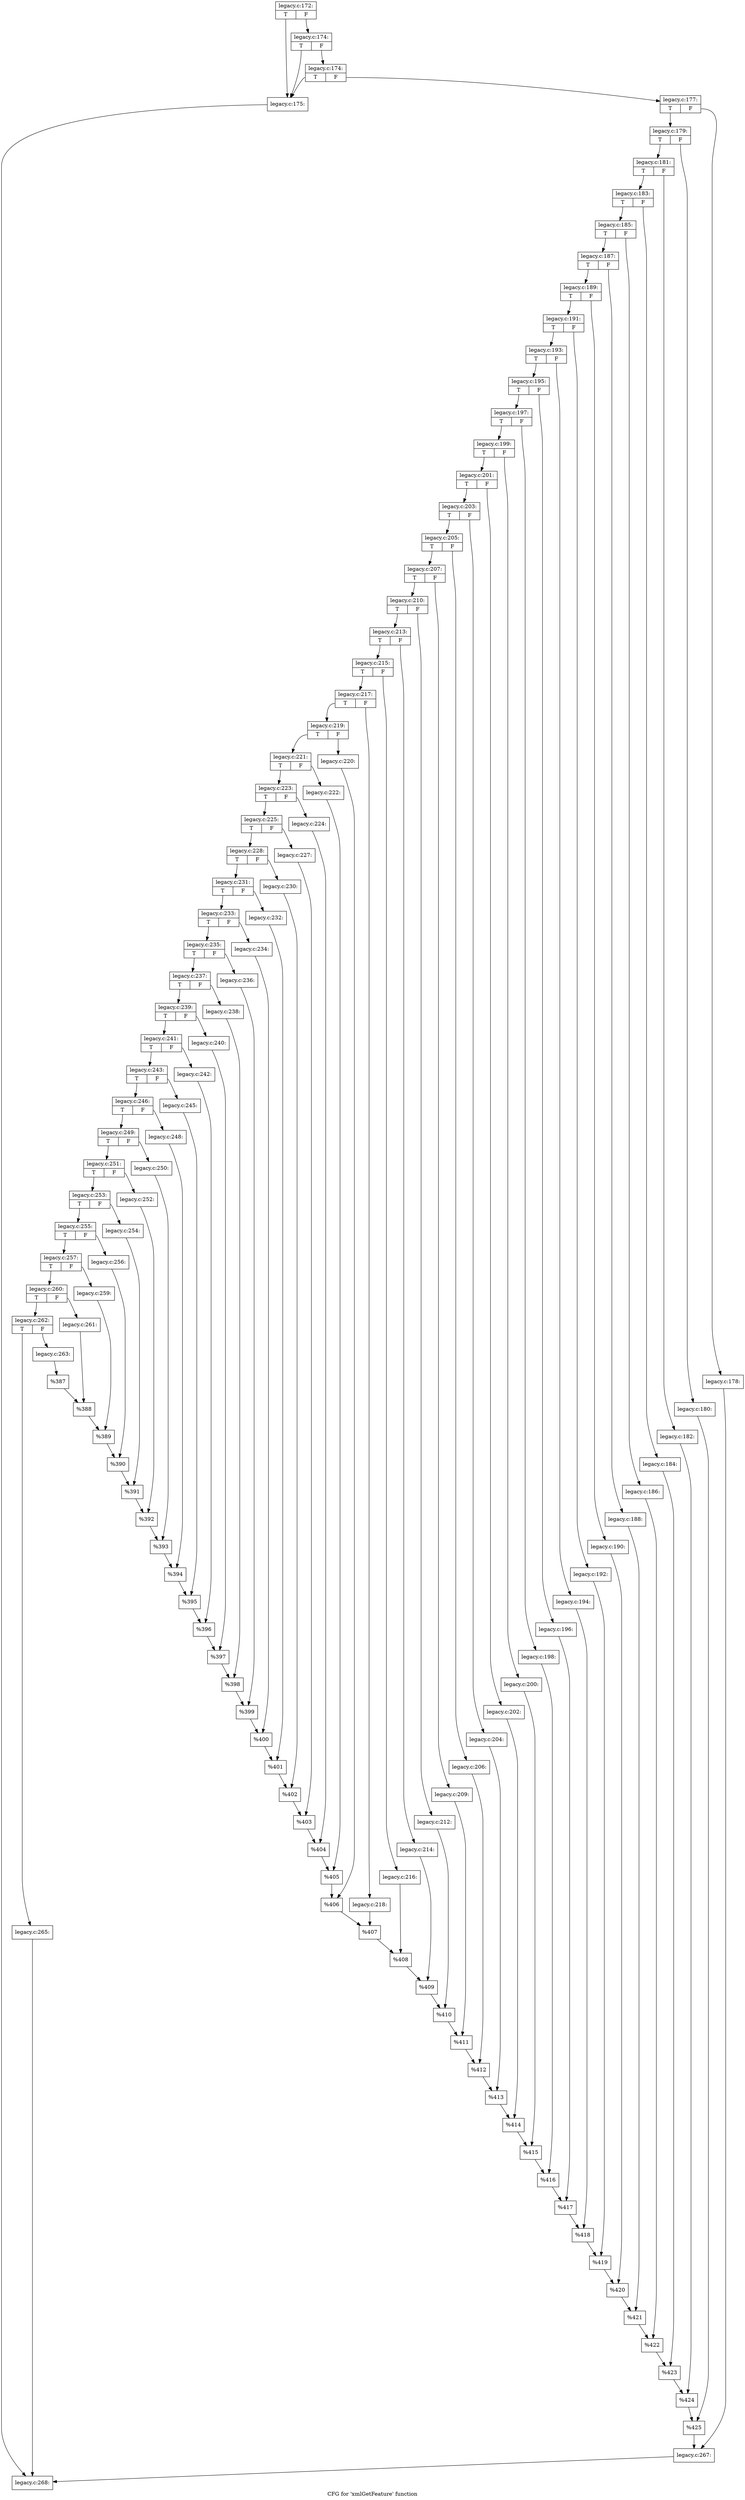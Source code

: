 digraph "CFG for 'xmlGetFeature' function" {
	label="CFG for 'xmlGetFeature' function";

	Node0x48b8c30 [shape=record,label="{legacy.c:172:|{<s0>T|<s1>F}}"];
	Node0x48b8c30:s0 -> Node0x48c4900;
	Node0x48b8c30:s1 -> Node0x48c4a20;
	Node0x48c4a20 [shape=record,label="{legacy.c:174:|{<s0>T|<s1>F}}"];
	Node0x48c4a20:s0 -> Node0x48c4900;
	Node0x48c4a20:s1 -> Node0x48c49a0;
	Node0x48c49a0 [shape=record,label="{legacy.c:174:|{<s0>T|<s1>F}}"];
	Node0x48c49a0:s0 -> Node0x48c4900;
	Node0x48c49a0:s1 -> Node0x48c4950;
	Node0x48c4900 [shape=record,label="{legacy.c:175:}"];
	Node0x48c4900 -> Node0x48c3e30;
	Node0x48c4950 [shape=record,label="{legacy.c:177:|{<s0>T|<s1>F}}"];
	Node0x48c4950:s0 -> Node0x48cb1d0;
	Node0x48c4950:s1 -> Node0x48cb130;
	Node0x48cb130 [shape=record,label="{legacy.c:178:}"];
	Node0x48cb130 -> Node0x48cb180;
	Node0x48cb1d0 [shape=record,label="{legacy.c:179:|{<s0>T|<s1>F}}"];
	Node0x48cb1d0:s0 -> Node0x48bfa40;
	Node0x48cb1d0:s1 -> Node0x48cbb90;
	Node0x48cbb90 [shape=record,label="{legacy.c:180:}"];
	Node0x48cbb90 -> Node0x48bf360;
	Node0x48bfa40 [shape=record,label="{legacy.c:181:|{<s0>T|<s1>F}}"];
	Node0x48bfa40:s0 -> Node0x48c2410;
	Node0x48bfa40:s1 -> Node0x48cade0;
	Node0x48cade0 [shape=record,label="{legacy.c:182:}"];
	Node0x48cade0 -> Node0x48c0370;
	Node0x48c2410 [shape=record,label="{legacy.c:183:|{<s0>T|<s1>F}}"];
	Node0x48c2410:s0 -> Node0x48c2de0;
	Node0x48c2410:s1 -> Node0x48c2d40;
	Node0x48c2d40 [shape=record,label="{legacy.c:184:}"];
	Node0x48c2d40 -> Node0x48c2d90;
	Node0x48c2de0 [shape=record,label="{legacy.c:185:|{<s0>T|<s1>F}}"];
	Node0x48c2de0:s0 -> Node0x48c3780;
	Node0x48c2de0:s1 -> Node0x48c36e0;
	Node0x48c36e0 [shape=record,label="{legacy.c:186:}"];
	Node0x48c36e0 -> Node0x48c3730;
	Node0x48c3780 [shape=record,label="{legacy.c:187:|{<s0>T|<s1>F}}"];
	Node0x48c3780:s0 -> Node0x48bd410;
	Node0x48c3780:s1 -> Node0x48c38c0;
	Node0x48c38c0 [shape=record,label="{legacy.c:188:}"];
	Node0x48c38c0 -> Node0x48bd3c0;
	Node0x48bd410 [shape=record,label="{legacy.c:189:|{<s0>T|<s1>F}}"];
	Node0x48bd410:s0 -> Node0x48c8660;
	Node0x48bd410:s1 -> Node0x48c85c0;
	Node0x48c85c0 [shape=record,label="{legacy.c:190:}"];
	Node0x48c85c0 -> Node0x48c8610;
	Node0x48c8660 [shape=record,label="{legacy.c:191:|{<s0>T|<s1>F}}"];
	Node0x48c8660:s0 -> Node0x48d0090;
	Node0x48c8660:s1 -> Node0x4886a60;
	Node0x4886a60 [shape=record,label="{legacy.c:192:}"];
	Node0x4886a60 -> Node0x48d0040;
	Node0x48d0090 [shape=record,label="{legacy.c:193:|{<s0>T|<s1>F}}"];
	Node0x48d0090:s0 -> Node0x48d0b60;
	Node0x48d0090:s1 -> Node0x48d0ac0;
	Node0x48d0ac0 [shape=record,label="{legacy.c:194:}"];
	Node0x48d0ac0 -> Node0x48d0b10;
	Node0x48d0b60 [shape=record,label="{legacy.c:195:|{<s0>T|<s1>F}}"];
	Node0x48d0b60:s0 -> Node0x48d1630;
	Node0x48d0b60:s1 -> Node0x48d1590;
	Node0x48d1590 [shape=record,label="{legacy.c:196:}"];
	Node0x48d1590 -> Node0x48d15e0;
	Node0x48d1630 [shape=record,label="{legacy.c:197:|{<s0>T|<s1>F}}"];
	Node0x48d1630:s0 -> Node0x487aa70;
	Node0x48d1630:s1 -> Node0x487a9d0;
	Node0x487a9d0 [shape=record,label="{legacy.c:198:}"];
	Node0x487a9d0 -> Node0x487aa20;
	Node0x487aa70 [shape=record,label="{legacy.c:199:|{<s0>T|<s1>F}}"];
	Node0x487aa70:s0 -> Node0x48d3460;
	Node0x487aa70:s1 -> Node0x48d33c0;
	Node0x48d33c0 [shape=record,label="{legacy.c:200:}"];
	Node0x48d33c0 -> Node0x48d3410;
	Node0x48d3460 [shape=record,label="{legacy.c:201:|{<s0>T|<s1>F}}"];
	Node0x48d3460:s0 -> Node0x48d4010;
	Node0x48d3460:s1 -> Node0x48d3f70;
	Node0x48d3f70 [shape=record,label="{legacy.c:202:}"];
	Node0x48d3f70 -> Node0x48d3fc0;
	Node0x48d4010 [shape=record,label="{legacy.c:203:|{<s0>T|<s1>F}}"];
	Node0x48d4010:s0 -> Node0x48d4de0;
	Node0x48d4010:s1 -> Node0x48d4d40;
	Node0x48d4d40 [shape=record,label="{legacy.c:204:}"];
	Node0x48d4d40 -> Node0x48d4d90;
	Node0x48d4de0 [shape=record,label="{legacy.c:205:|{<s0>T|<s1>F}}"];
	Node0x48d4de0:s0 -> Node0x48d5b40;
	Node0x48d4de0:s1 -> Node0x48d5aa0;
	Node0x48d5aa0 [shape=record,label="{legacy.c:206:}"];
	Node0x48d5aa0 -> Node0x48d5af0;
	Node0x48d5b40 [shape=record,label="{legacy.c:207:|{<s0>T|<s1>F}}"];
	Node0x48d5b40:s0 -> Node0x48c3fb0;
	Node0x48d5b40:s1 -> Node0x48c3f10;
	Node0x48c3f10 [shape=record,label="{legacy.c:209:}"];
	Node0x48c3f10 -> Node0x48c3f60;
	Node0x48c3fb0 [shape=record,label="{legacy.c:210:|{<s0>T|<s1>F}}"];
	Node0x48c3fb0:s0 -> Node0x48d7640;
	Node0x48c3fb0:s1 -> Node0x48d75a0;
	Node0x48d75a0 [shape=record,label="{legacy.c:212:}"];
	Node0x48d75a0 -> Node0x48d75f0;
	Node0x48d7640 [shape=record,label="{legacy.c:213:|{<s0>T|<s1>F}}"];
	Node0x48d7640:s0 -> Node0x48d8280;
	Node0x48d7640:s1 -> Node0x48d81e0;
	Node0x48d81e0 [shape=record,label="{legacy.c:214:}"];
	Node0x48d81e0 -> Node0x48d8230;
	Node0x48d8280 [shape=record,label="{legacy.c:215:|{<s0>T|<s1>F}}"];
	Node0x48d8280:s0 -> Node0x48c6fe0;
	Node0x48d8280:s1 -> Node0x48c6f40;
	Node0x48c6f40 [shape=record,label="{legacy.c:216:}"];
	Node0x48c6f40 -> Node0x48c6f90;
	Node0x48c6fe0 [shape=record,label="{legacy.c:217:|{<s0>T|<s1>F}}"];
	Node0x48c6fe0:s0 -> Node0x48c7c50;
	Node0x48c6fe0:s1 -> Node0x48c7bb0;
	Node0x48c7bb0 [shape=record,label="{legacy.c:218:}"];
	Node0x48c7bb0 -> Node0x48c7c00;
	Node0x48c7c50 [shape=record,label="{legacy.c:219:|{<s0>T|<s1>F}}"];
	Node0x48c7c50:s0 -> Node0x48dc7e0;
	Node0x48c7c50:s1 -> Node0x48dc740;
	Node0x48dc740 [shape=record,label="{legacy.c:220:}"];
	Node0x48dc740 -> Node0x48dc790;
	Node0x48dc7e0 [shape=record,label="{legacy.c:221:|{<s0>T|<s1>F}}"];
	Node0x48dc7e0:s0 -> Node0x48dd420;
	Node0x48dc7e0:s1 -> Node0x48dd380;
	Node0x48dd380 [shape=record,label="{legacy.c:222:}"];
	Node0x48dd380 -> Node0x48dd3d0;
	Node0x48dd420 [shape=record,label="{legacy.c:223:|{<s0>T|<s1>F}}"];
	Node0x48dd420:s0 -> Node0x48de060;
	Node0x48dd420:s1 -> Node0x48ddfc0;
	Node0x48ddfc0 [shape=record,label="{legacy.c:224:}"];
	Node0x48ddfc0 -> Node0x48de010;
	Node0x48de060 [shape=record,label="{legacy.c:225:|{<s0>T|<s1>F}}"];
	Node0x48de060:s0 -> Node0x48dece0;
	Node0x48de060:s1 -> Node0x48dec40;
	Node0x48dec40 [shape=record,label="{legacy.c:227:}"];
	Node0x48dec40 -> Node0x48dec90;
	Node0x48dece0 [shape=record,label="{legacy.c:228:|{<s0>T|<s1>F}}"];
	Node0x48dece0:s0 -> Node0x48dfae0;
	Node0x48dece0:s1 -> Node0x48dfa40;
	Node0x48dfa40 [shape=record,label="{legacy.c:230:}"];
	Node0x48dfa40 -> Node0x48dfa90;
	Node0x48dfae0 [shape=record,label="{legacy.c:231:|{<s0>T|<s1>F}}"];
	Node0x48dfae0:s0 -> Node0x48e0760;
	Node0x48dfae0:s1 -> Node0x48e06c0;
	Node0x48e06c0 [shape=record,label="{legacy.c:232:}"];
	Node0x48e06c0 -> Node0x48e0710;
	Node0x48e0760 [shape=record,label="{legacy.c:233:|{<s0>T|<s1>F}}"];
	Node0x48e0760:s0 -> Node0x48e13e0;
	Node0x48e0760:s1 -> Node0x48e1340;
	Node0x48e1340 [shape=record,label="{legacy.c:234:}"];
	Node0x48e1340 -> Node0x48e1390;
	Node0x48e13e0 [shape=record,label="{legacy.c:235:|{<s0>T|<s1>F}}"];
	Node0x48e13e0:s0 -> Node0x48e2060;
	Node0x48e13e0:s1 -> Node0x48e1fc0;
	Node0x48e1fc0 [shape=record,label="{legacy.c:236:}"];
	Node0x48e1fc0 -> Node0x48e2010;
	Node0x48e2060 [shape=record,label="{legacy.c:237:|{<s0>T|<s1>F}}"];
	Node0x48e2060:s0 -> Node0x48e2ce0;
	Node0x48e2060:s1 -> Node0x48e2c40;
	Node0x48e2c40 [shape=record,label="{legacy.c:238:}"];
	Node0x48e2c40 -> Node0x48e2c90;
	Node0x48e2ce0 [shape=record,label="{legacy.c:239:|{<s0>T|<s1>F}}"];
	Node0x48e2ce0:s0 -> Node0x48e3960;
	Node0x48e2ce0:s1 -> Node0x48e38c0;
	Node0x48e38c0 [shape=record,label="{legacy.c:240:}"];
	Node0x48e38c0 -> Node0x48e3910;
	Node0x48e3960 [shape=record,label="{legacy.c:241:|{<s0>T|<s1>F}}"];
	Node0x48e3960:s0 -> Node0x48e4800;
	Node0x48e3960:s1 -> Node0x48e4760;
	Node0x48e4760 [shape=record,label="{legacy.c:242:}"];
	Node0x48e4760 -> Node0x48e47b0;
	Node0x48e4800 [shape=record,label="{legacy.c:243:|{<s0>T|<s1>F}}"];
	Node0x48e4800:s0 -> Node0x48e5560;
	Node0x48e4800:s1 -> Node0x48e54c0;
	Node0x48e54c0 [shape=record,label="{legacy.c:245:}"];
	Node0x48e54c0 -> Node0x48e5510;
	Node0x48e5560 [shape=record,label="{legacy.c:246:|{<s0>T|<s1>F}}"];
	Node0x48e5560:s0 -> Node0x48e61e0;
	Node0x48e5560:s1 -> Node0x48e6140;
	Node0x48e6140 [shape=record,label="{legacy.c:248:}"];
	Node0x48e6140 -> Node0x48e6190;
	Node0x48e61e0 [shape=record,label="{legacy.c:249:|{<s0>T|<s1>F}}"];
	Node0x48e61e0:s0 -> Node0x48e6e60;
	Node0x48e61e0:s1 -> Node0x48e6dc0;
	Node0x48e6dc0 [shape=record,label="{legacy.c:250:}"];
	Node0x48e6dc0 -> Node0x48e6e10;
	Node0x48e6e60 [shape=record,label="{legacy.c:251:|{<s0>T|<s1>F}}"];
	Node0x48e6e60:s0 -> Node0x48e82d0;
	Node0x48e6e60:s1 -> Node0x48e8230;
	Node0x48e8230 [shape=record,label="{legacy.c:252:}"];
	Node0x48e8230 -> Node0x48e8280;
	Node0x48e82d0 [shape=record,label="{legacy.c:253:|{<s0>T|<s1>F}}"];
	Node0x48e82d0:s0 -> Node0x48e8f40;
	Node0x48e82d0:s1 -> Node0x48e8ea0;
	Node0x48e8ea0 [shape=record,label="{legacy.c:254:}"];
	Node0x48e8ea0 -> Node0x48e8ef0;
	Node0x48e8f40 [shape=record,label="{legacy.c:255:|{<s0>T|<s1>F}}"];
	Node0x48e8f40:s0 -> Node0x48e9fd0;
	Node0x48e8f40:s1 -> Node0x48e9f30;
	Node0x48e9f30 [shape=record,label="{legacy.c:256:}"];
	Node0x48e9f30 -> Node0x48e9f80;
	Node0x48e9fd0 [shape=record,label="{legacy.c:257:|{<s0>T|<s1>F}}"];
	Node0x48e9fd0:s0 -> Node0x48eaf30;
	Node0x48e9fd0:s1 -> Node0x48eae90;
	Node0x48eae90 [shape=record,label="{legacy.c:259:}"];
	Node0x48eae90 -> Node0x48eaee0;
	Node0x48eaf30 [shape=record,label="{legacy.c:260:|{<s0>T|<s1>F}}"];
	Node0x48eaf30:s0 -> Node0x48ebb70;
	Node0x48eaf30:s1 -> Node0x48ebad0;
	Node0x48ebad0 [shape=record,label="{legacy.c:261:}"];
	Node0x48ebad0 -> Node0x48ebb20;
	Node0x48ebb70 [shape=record,label="{legacy.c:262:|{<s0>T|<s1>F}}"];
	Node0x48ebb70:s0 -> Node0x48ec7f0;
	Node0x48ebb70:s1 -> Node0x48ec750;
	Node0x48ec750 [shape=record,label="{legacy.c:263:}"];
	Node0x48ec750 -> Node0x48ec7a0;
	Node0x48ec7f0 [shape=record,label="{legacy.c:265:}"];
	Node0x48ec7f0 -> Node0x48c3e30;
	Node0x48ec7a0 [shape=record,label="{%387}"];
	Node0x48ec7a0 -> Node0x48ebb20;
	Node0x48ebb20 [shape=record,label="{%388}"];
	Node0x48ebb20 -> Node0x48eaee0;
	Node0x48eaee0 [shape=record,label="{%389}"];
	Node0x48eaee0 -> Node0x48e9f80;
	Node0x48e9f80 [shape=record,label="{%390}"];
	Node0x48e9f80 -> Node0x48e8ef0;
	Node0x48e8ef0 [shape=record,label="{%391}"];
	Node0x48e8ef0 -> Node0x48e8280;
	Node0x48e8280 [shape=record,label="{%392}"];
	Node0x48e8280 -> Node0x48e6e10;
	Node0x48e6e10 [shape=record,label="{%393}"];
	Node0x48e6e10 -> Node0x48e6190;
	Node0x48e6190 [shape=record,label="{%394}"];
	Node0x48e6190 -> Node0x48e5510;
	Node0x48e5510 [shape=record,label="{%395}"];
	Node0x48e5510 -> Node0x48e47b0;
	Node0x48e47b0 [shape=record,label="{%396}"];
	Node0x48e47b0 -> Node0x48e3910;
	Node0x48e3910 [shape=record,label="{%397}"];
	Node0x48e3910 -> Node0x48e2c90;
	Node0x48e2c90 [shape=record,label="{%398}"];
	Node0x48e2c90 -> Node0x48e2010;
	Node0x48e2010 [shape=record,label="{%399}"];
	Node0x48e2010 -> Node0x48e1390;
	Node0x48e1390 [shape=record,label="{%400}"];
	Node0x48e1390 -> Node0x48e0710;
	Node0x48e0710 [shape=record,label="{%401}"];
	Node0x48e0710 -> Node0x48dfa90;
	Node0x48dfa90 [shape=record,label="{%402}"];
	Node0x48dfa90 -> Node0x48dec90;
	Node0x48dec90 [shape=record,label="{%403}"];
	Node0x48dec90 -> Node0x48de010;
	Node0x48de010 [shape=record,label="{%404}"];
	Node0x48de010 -> Node0x48dd3d0;
	Node0x48dd3d0 [shape=record,label="{%405}"];
	Node0x48dd3d0 -> Node0x48dc790;
	Node0x48dc790 [shape=record,label="{%406}"];
	Node0x48dc790 -> Node0x48c7c00;
	Node0x48c7c00 [shape=record,label="{%407}"];
	Node0x48c7c00 -> Node0x48c6f90;
	Node0x48c6f90 [shape=record,label="{%408}"];
	Node0x48c6f90 -> Node0x48d8230;
	Node0x48d8230 [shape=record,label="{%409}"];
	Node0x48d8230 -> Node0x48d75f0;
	Node0x48d75f0 [shape=record,label="{%410}"];
	Node0x48d75f0 -> Node0x48c3f60;
	Node0x48c3f60 [shape=record,label="{%411}"];
	Node0x48c3f60 -> Node0x48d5af0;
	Node0x48d5af0 [shape=record,label="{%412}"];
	Node0x48d5af0 -> Node0x48d4d90;
	Node0x48d4d90 [shape=record,label="{%413}"];
	Node0x48d4d90 -> Node0x48d3fc0;
	Node0x48d3fc0 [shape=record,label="{%414}"];
	Node0x48d3fc0 -> Node0x48d3410;
	Node0x48d3410 [shape=record,label="{%415}"];
	Node0x48d3410 -> Node0x487aa20;
	Node0x487aa20 [shape=record,label="{%416}"];
	Node0x487aa20 -> Node0x48d15e0;
	Node0x48d15e0 [shape=record,label="{%417}"];
	Node0x48d15e0 -> Node0x48d0b10;
	Node0x48d0b10 [shape=record,label="{%418}"];
	Node0x48d0b10 -> Node0x48d0040;
	Node0x48d0040 [shape=record,label="{%419}"];
	Node0x48d0040 -> Node0x48c8610;
	Node0x48c8610 [shape=record,label="{%420}"];
	Node0x48c8610 -> Node0x48bd3c0;
	Node0x48bd3c0 [shape=record,label="{%421}"];
	Node0x48bd3c0 -> Node0x48c3730;
	Node0x48c3730 [shape=record,label="{%422}"];
	Node0x48c3730 -> Node0x48c2d90;
	Node0x48c2d90 [shape=record,label="{%423}"];
	Node0x48c2d90 -> Node0x48c0370;
	Node0x48c0370 [shape=record,label="{%424}"];
	Node0x48c0370 -> Node0x48bf360;
	Node0x48bf360 [shape=record,label="{%425}"];
	Node0x48bf360 -> Node0x48cb180;
	Node0x48cb180 [shape=record,label="{legacy.c:267:}"];
	Node0x48cb180 -> Node0x48c3e30;
	Node0x48c3e30 [shape=record,label="{legacy.c:268:}"];
}
